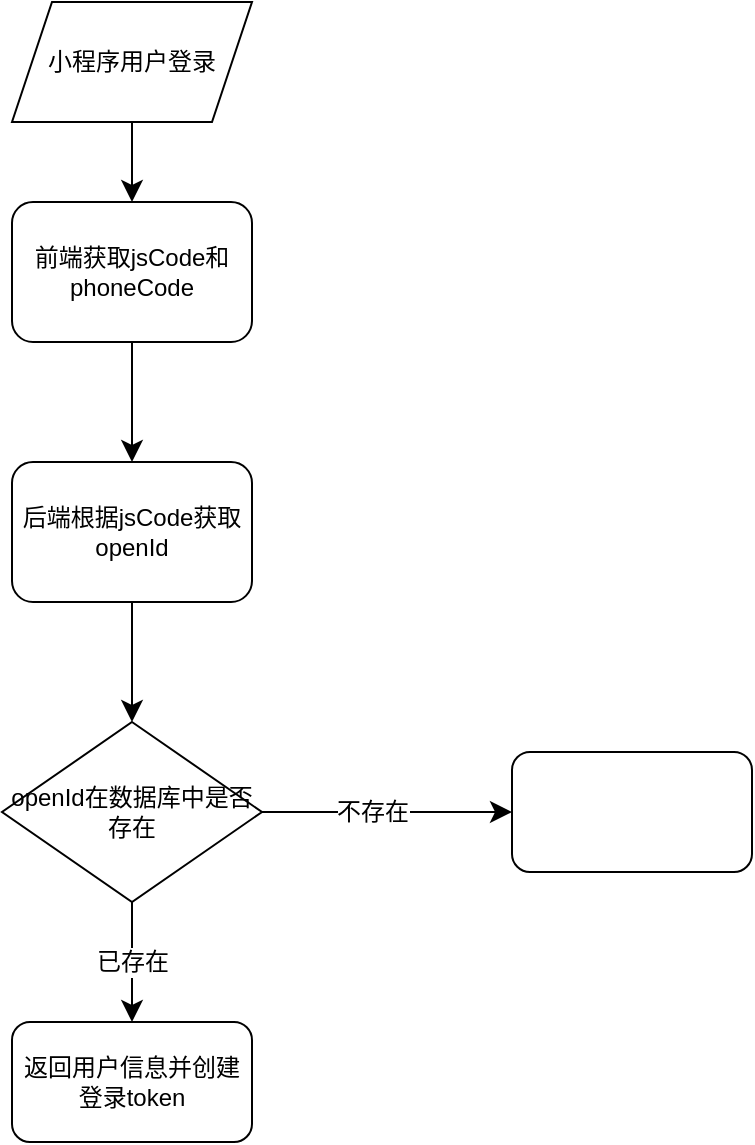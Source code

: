 <mxfile version="24.0.7" type="github">
  <diagram id="C5RBs43oDa-KdzZeNtuy" name="Page-1">
    <mxGraphModel dx="1674" dy="891" grid="1" gridSize="10" guides="1" tooltips="1" connect="1" arrows="1" fold="1" page="1" pageScale="1" pageWidth="827" pageHeight="1169" math="0" shadow="0">
      <root>
        <mxCell id="WIyWlLk6GJQsqaUBKTNV-0" />
        <mxCell id="WIyWlLk6GJQsqaUBKTNV-1" parent="WIyWlLk6GJQsqaUBKTNV-0" />
        <mxCell id="vq_UEweOmZDO1xIOBb29-7" value="" style="edgeStyle=none;curved=1;rounded=0;orthogonalLoop=1;jettySize=auto;html=1;fontSize=12;startSize=8;endSize=8;" edge="1" parent="WIyWlLk6GJQsqaUBKTNV-1" source="WIyWlLk6GJQsqaUBKTNV-3" target="vq_UEweOmZDO1xIOBb29-6">
          <mxGeometry relative="1" as="geometry" />
        </mxCell>
        <mxCell id="WIyWlLk6GJQsqaUBKTNV-3" value="前端获取jsCode和phoneCode" style="rounded=1;whiteSpace=wrap;html=1;fontSize=12;glass=0;strokeWidth=1;shadow=0;" parent="WIyWlLk6GJQsqaUBKTNV-1" vertex="1">
          <mxGeometry x="200" y="190" width="120" height="70" as="geometry" />
        </mxCell>
        <mxCell id="vq_UEweOmZDO1xIOBb29-1" value="" style="edgeStyle=none;curved=1;rounded=0;orthogonalLoop=1;jettySize=auto;html=1;fontSize=12;startSize=8;endSize=8;" edge="1" parent="WIyWlLk6GJQsqaUBKTNV-1" source="vq_UEweOmZDO1xIOBb29-0" target="WIyWlLk6GJQsqaUBKTNV-3">
          <mxGeometry relative="1" as="geometry" />
        </mxCell>
        <mxCell id="vq_UEweOmZDO1xIOBb29-0" value="小程序用户登录" style="shape=parallelogram;perimeter=parallelogramPerimeter;whiteSpace=wrap;html=1;fixedSize=1;" vertex="1" parent="WIyWlLk6GJQsqaUBKTNV-1">
          <mxGeometry x="200" y="90" width="120" height="60" as="geometry" />
        </mxCell>
        <mxCell id="vq_UEweOmZDO1xIOBb29-9" value="" style="edgeStyle=none;curved=1;rounded=0;orthogonalLoop=1;jettySize=auto;html=1;fontSize=12;startSize=8;endSize=8;" edge="1" parent="WIyWlLk6GJQsqaUBKTNV-1" source="vq_UEweOmZDO1xIOBb29-6">
          <mxGeometry relative="1" as="geometry">
            <mxPoint x="260" y="450" as="targetPoint" />
          </mxGeometry>
        </mxCell>
        <mxCell id="vq_UEweOmZDO1xIOBb29-6" value="后端根据jsCode获取openId" style="rounded=1;whiteSpace=wrap;html=1;fontSize=12;glass=0;strokeWidth=1;shadow=0;" vertex="1" parent="WIyWlLk6GJQsqaUBKTNV-1">
          <mxGeometry x="200" y="320" width="120" height="70" as="geometry" />
        </mxCell>
        <mxCell id="vq_UEweOmZDO1xIOBb29-13" value="" style="edgeStyle=none;curved=1;rounded=0;orthogonalLoop=1;jettySize=auto;html=1;fontSize=12;startSize=8;endSize=8;" edge="1" parent="WIyWlLk6GJQsqaUBKTNV-1" source="vq_UEweOmZDO1xIOBb29-10" target="vq_UEweOmZDO1xIOBb29-12">
          <mxGeometry relative="1" as="geometry" />
        </mxCell>
        <mxCell id="vq_UEweOmZDO1xIOBb29-14" value="已存在" style="edgeLabel;html=1;align=center;verticalAlign=middle;resizable=0;points=[];fontSize=12;" vertex="1" connectable="0" parent="vq_UEweOmZDO1xIOBb29-13">
          <mxGeometry x="-0.433" relative="1" as="geometry">
            <mxPoint y="13" as="offset" />
          </mxGeometry>
        </mxCell>
        <mxCell id="vq_UEweOmZDO1xIOBb29-18" value="" style="edgeStyle=none;curved=1;rounded=0;orthogonalLoop=1;jettySize=auto;html=1;fontSize=12;startSize=8;endSize=8;" edge="1" parent="WIyWlLk6GJQsqaUBKTNV-1" source="vq_UEweOmZDO1xIOBb29-10" target="vq_UEweOmZDO1xIOBb29-17">
          <mxGeometry relative="1" as="geometry" />
        </mxCell>
        <mxCell id="vq_UEweOmZDO1xIOBb29-19" value="不存在" style="edgeLabel;html=1;align=center;verticalAlign=middle;resizable=0;points=[];fontSize=12;" vertex="1" connectable="0" parent="vq_UEweOmZDO1xIOBb29-18">
          <mxGeometry x="-0.536" y="-1" relative="1" as="geometry">
            <mxPoint x="26" y="-1" as="offset" />
          </mxGeometry>
        </mxCell>
        <mxCell id="vq_UEweOmZDO1xIOBb29-10" value="openId在数据库中是否存在" style="rhombus;whiteSpace=wrap;html=1;" vertex="1" parent="WIyWlLk6GJQsqaUBKTNV-1">
          <mxGeometry x="195" y="450" width="130" height="90" as="geometry" />
        </mxCell>
        <mxCell id="vq_UEweOmZDO1xIOBb29-11" style="edgeStyle=none;curved=1;rounded=0;orthogonalLoop=1;jettySize=auto;html=1;exitX=1;exitY=1;exitDx=0;exitDy=0;fontSize=12;startSize=8;endSize=8;" edge="1" parent="WIyWlLk6GJQsqaUBKTNV-1" source="vq_UEweOmZDO1xIOBb29-10" target="vq_UEweOmZDO1xIOBb29-10">
          <mxGeometry relative="1" as="geometry" />
        </mxCell>
        <mxCell id="vq_UEweOmZDO1xIOBb29-12" value="返回用户信息并创建登录token" style="rounded=1;whiteSpace=wrap;html=1;" vertex="1" parent="WIyWlLk6GJQsqaUBKTNV-1">
          <mxGeometry x="200" y="600" width="120" height="60" as="geometry" />
        </mxCell>
        <mxCell id="vq_UEweOmZDO1xIOBb29-17" value="" style="rounded=1;whiteSpace=wrap;html=1;" vertex="1" parent="WIyWlLk6GJQsqaUBKTNV-1">
          <mxGeometry x="450" y="465" width="120" height="60" as="geometry" />
        </mxCell>
      </root>
    </mxGraphModel>
  </diagram>
</mxfile>
